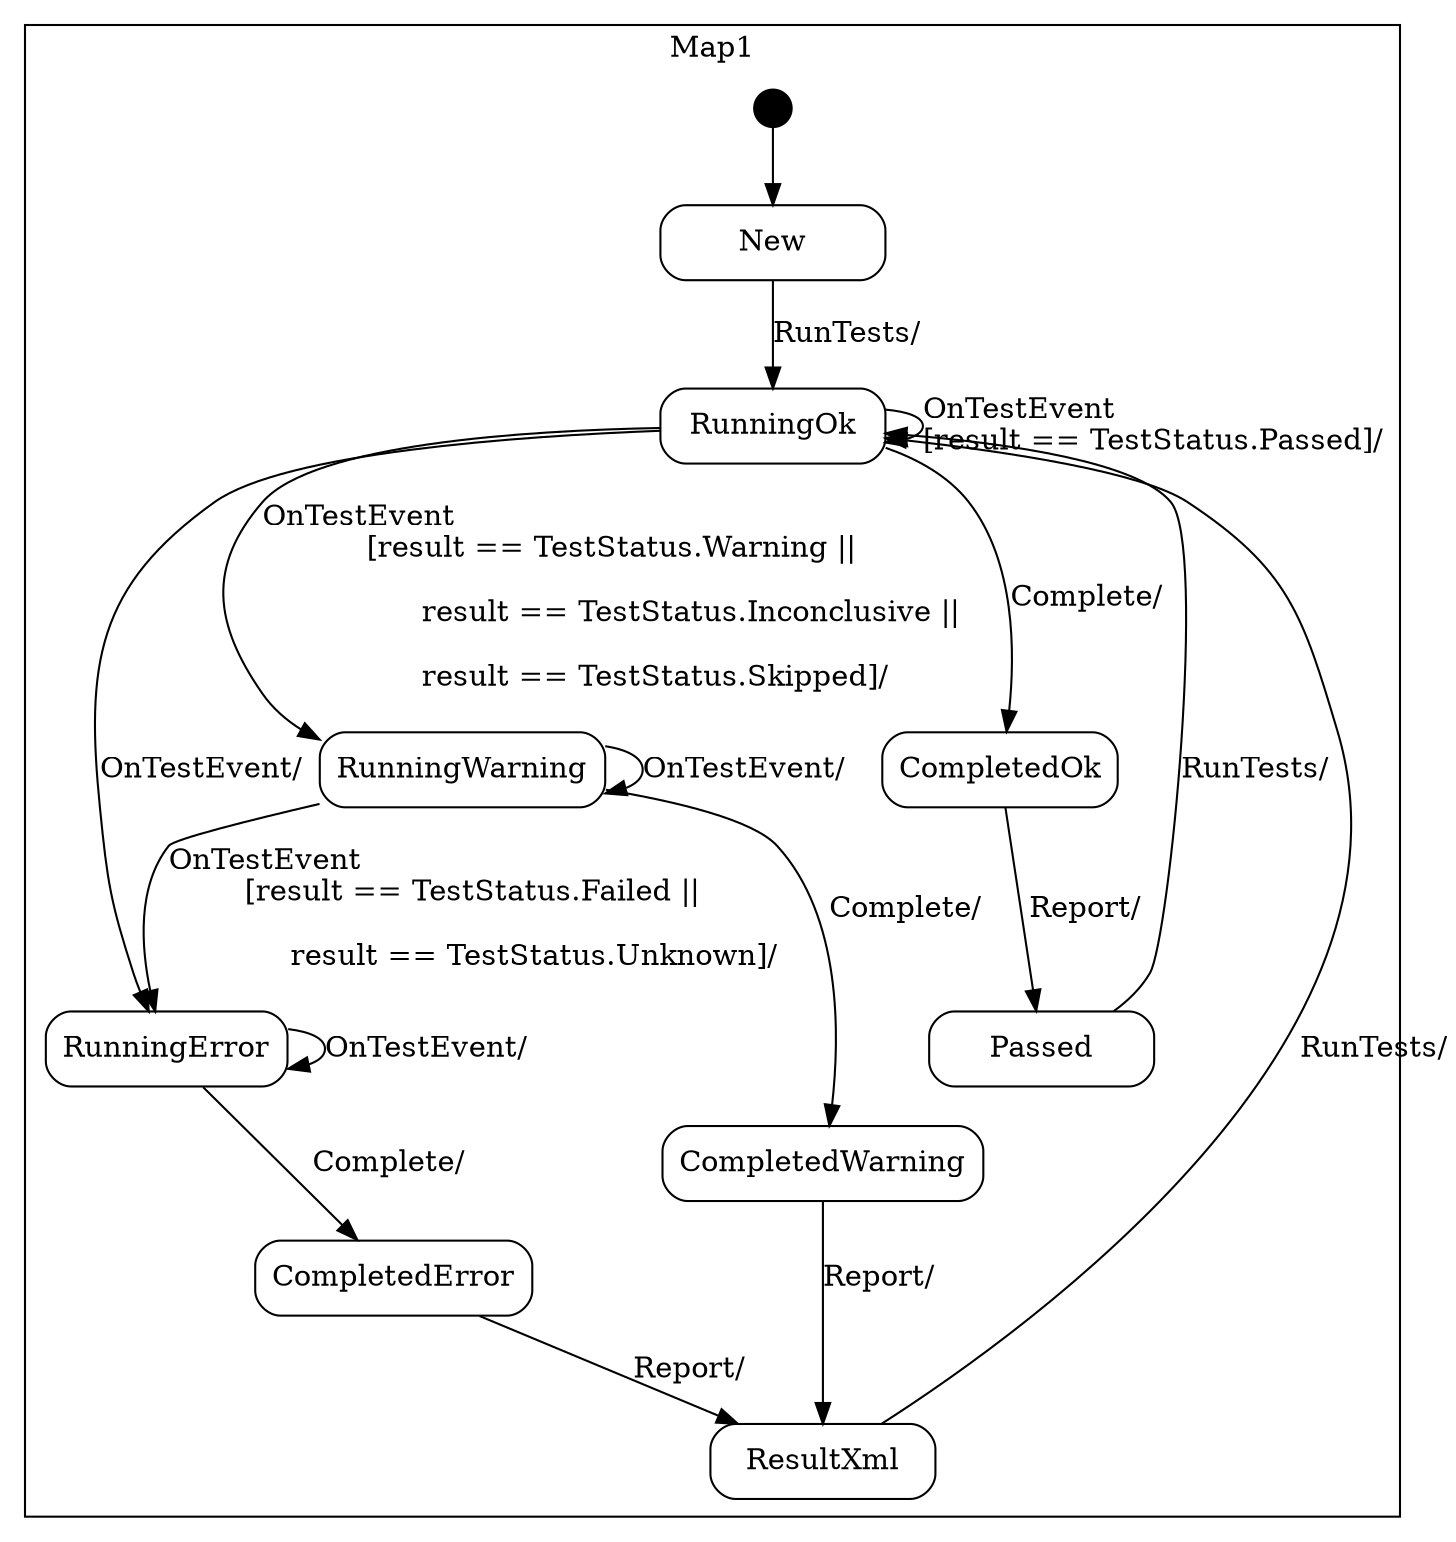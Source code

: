 digraph TestRunnerFsm {

    node
        [shape=Mrecord width=1.5];

    subgraph cluster_Map1 {

        label="Map1";

        //
        // States (Nodes)
        //

        "Map1::New"
            [label="{New}"];

        "Map1::RunningOk"
            [label="{RunningOk}"];

        "Map1::RunningWarning"
            [label="{RunningWarning}"];

        "Map1::RunningError"
            [label="{RunningError}"];

        "Map1::CompletedOk"
            [label="{CompletedOk}"];

        "Map1::CompletedWarning"
            [label="{CompletedWarning}"];

        "Map1::CompletedError"
            [label="{CompletedError}"];

        "Map1::Passed"
            [label="{Passed}"];

        "Map1::ResultXml"
            [label="{ResultXml}"];

        "%start"
            [label="" shape=circle style=filled fillcolor=black width=0.25];

        //
        // Transitions (Edges)
        //

        "Map1::New" -> "Map1::RunningOk"
            [label="RunTests/\l"];

        "Map1::RunningOk" -> "Map1::RunningOk"
            [label="OnTestEvent\l\[result == TestStatus.Passed\]/\l"];

        "Map1::RunningOk" -> "Map1::RunningWarning"
            [label="OnTestEvent\l\[result == TestStatus.Warning ||\l		 result == TestStatus.Inconclusive ||\l		 result == TestStatus.Skipped\]/\l"];

        "Map1::RunningOk" -> "Map1::RunningError"
            [label="OnTestEvent/\l"];

        "Map1::RunningOk" -> "Map1::CompletedOk"
            [label="Complete/\l"];

        "Map1::RunningWarning" -> "Map1::RunningError"
            [label="OnTestEvent\l\[result == TestStatus.Failed ||\l	     result == TestStatus.Unknown\]/\l"];

        "Map1::RunningWarning" -> "Map1::RunningWarning"
            [label="OnTestEvent/\l"];

        "Map1::RunningWarning" -> "Map1::CompletedWarning"
            [label="Complete/\l"];

        "Map1::RunningError" -> "Map1::RunningError"
            [label="OnTestEvent/\l"];

        "Map1::RunningError" -> "Map1::CompletedError"
            [label="Complete/\l"];

        "Map1::CompletedOk" -> "Map1::Passed"
            [label="Report/\l"];

        "Map1::CompletedWarning" -> "Map1::ResultXml"
            [label="Report/\l"];

        "Map1::CompletedError" -> "Map1::ResultXml"
            [label="Report/\l"];

        "Map1::Passed" -> "Map1::RunningOk"
            [label="RunTests/\l"];

        "Map1::ResultXml" -> "Map1::RunningOk"
            [label="RunTests/\l"];

        "%start" -> "Map1::New"
    }

}
